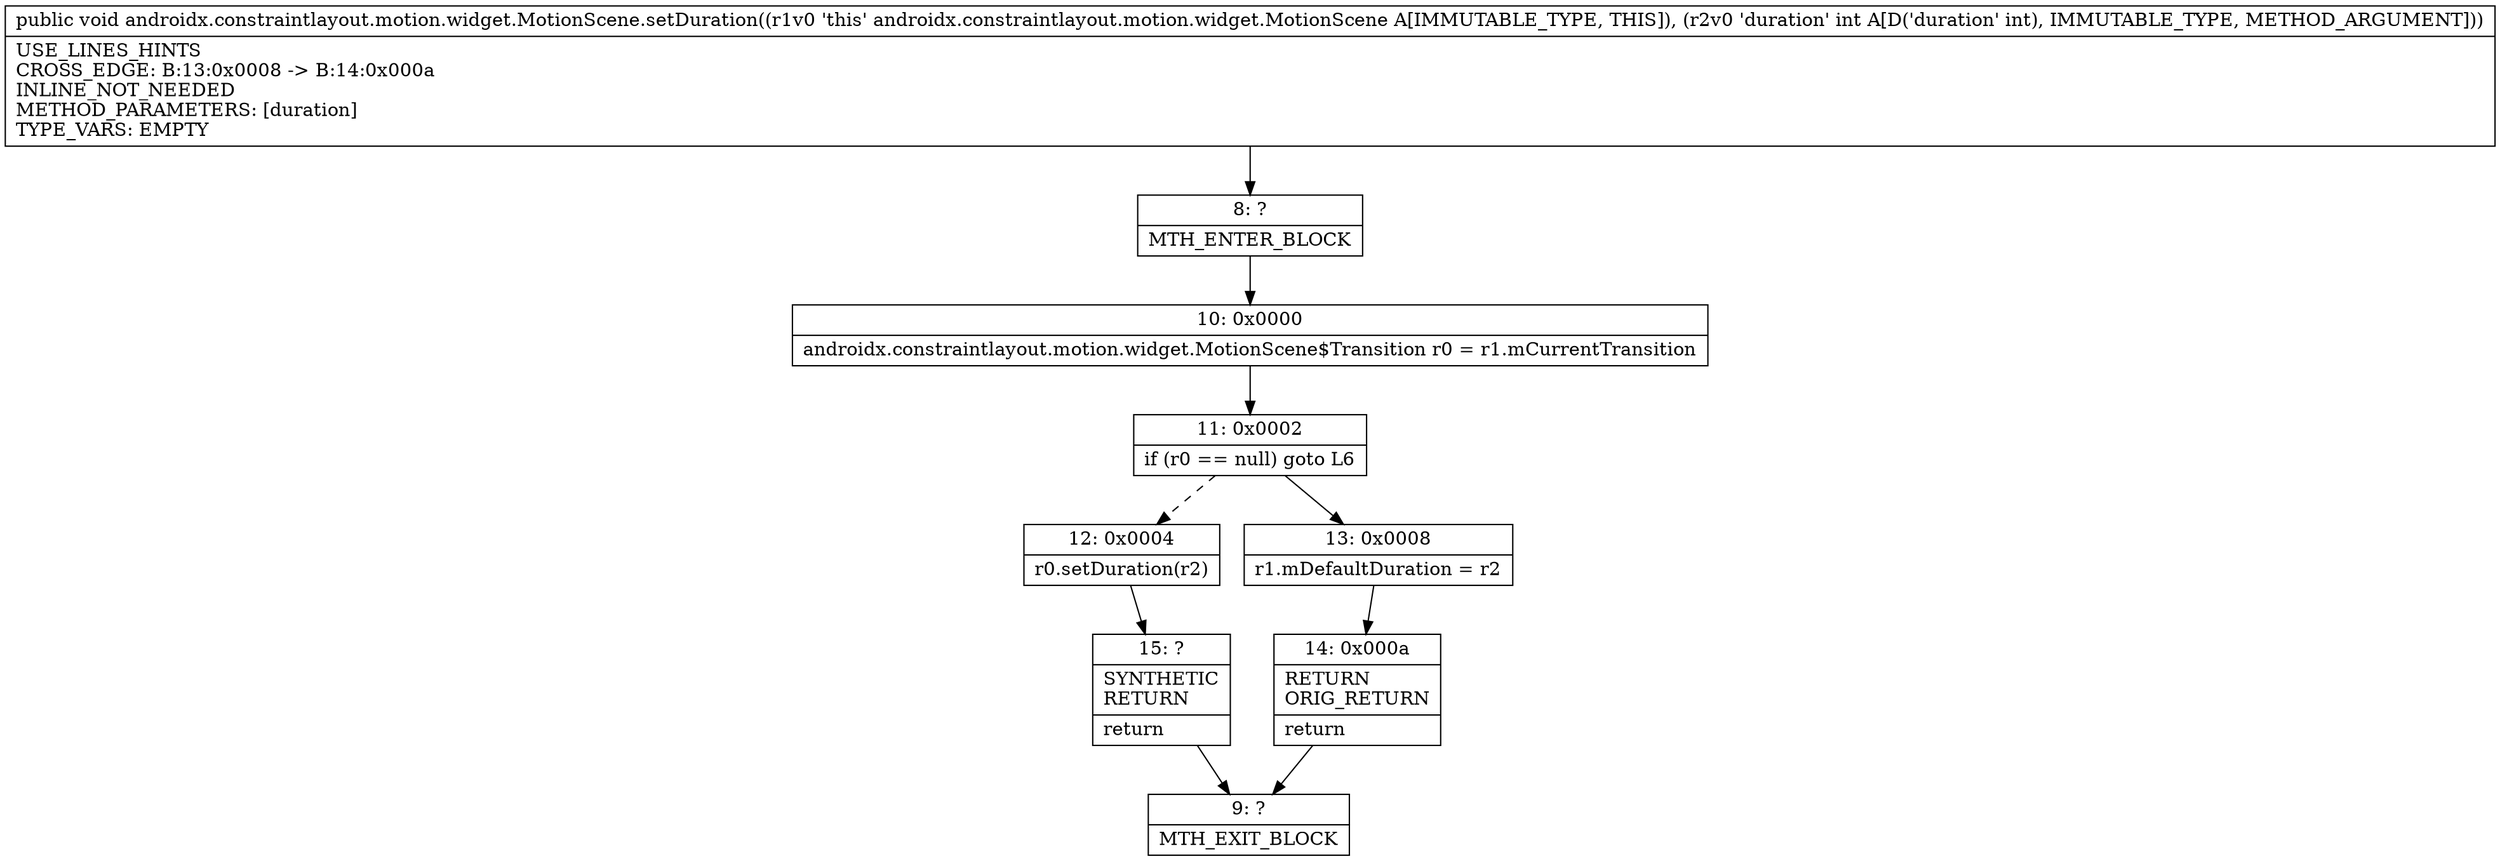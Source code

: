 digraph "CFG forandroidx.constraintlayout.motion.widget.MotionScene.setDuration(I)V" {
Node_8 [shape=record,label="{8\:\ ?|MTH_ENTER_BLOCK\l}"];
Node_10 [shape=record,label="{10\:\ 0x0000|androidx.constraintlayout.motion.widget.MotionScene$Transition r0 = r1.mCurrentTransition\l}"];
Node_11 [shape=record,label="{11\:\ 0x0002|if (r0 == null) goto L6\l}"];
Node_12 [shape=record,label="{12\:\ 0x0004|r0.setDuration(r2)\l}"];
Node_15 [shape=record,label="{15\:\ ?|SYNTHETIC\lRETURN\l|return\l}"];
Node_9 [shape=record,label="{9\:\ ?|MTH_EXIT_BLOCK\l}"];
Node_13 [shape=record,label="{13\:\ 0x0008|r1.mDefaultDuration = r2\l}"];
Node_14 [shape=record,label="{14\:\ 0x000a|RETURN\lORIG_RETURN\l|return\l}"];
MethodNode[shape=record,label="{public void androidx.constraintlayout.motion.widget.MotionScene.setDuration((r1v0 'this' androidx.constraintlayout.motion.widget.MotionScene A[IMMUTABLE_TYPE, THIS]), (r2v0 'duration' int A[D('duration' int), IMMUTABLE_TYPE, METHOD_ARGUMENT]))  | USE_LINES_HINTS\lCROSS_EDGE: B:13:0x0008 \-\> B:14:0x000a\lINLINE_NOT_NEEDED\lMETHOD_PARAMETERS: [duration]\lTYPE_VARS: EMPTY\l}"];
MethodNode -> Node_8;Node_8 -> Node_10;
Node_10 -> Node_11;
Node_11 -> Node_12[style=dashed];
Node_11 -> Node_13;
Node_12 -> Node_15;
Node_15 -> Node_9;
Node_13 -> Node_14;
Node_14 -> Node_9;
}

